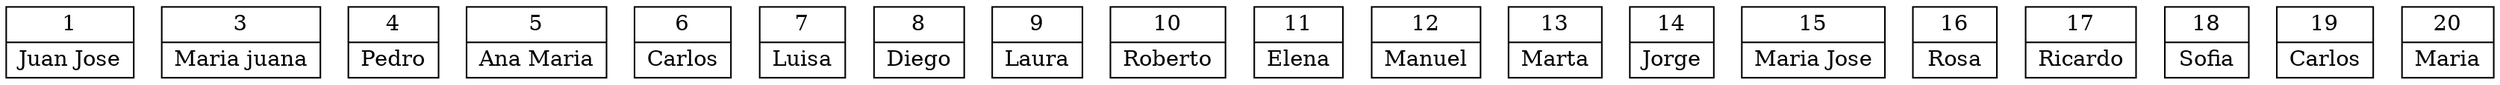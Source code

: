 digraph HashTable {
    node [shape=record];
    node1 [label="{<dpi>               1|<nombre>Juan Jose
}"];
    node3 [label="{<dpi>               3|<nombre>Maria juana
}"];
    node4 [label="{<dpi>               4|<nombre>Pedro
}"];
    node5 [label="{<dpi>               5|<nombre>Ana Maria
}"];
    node6 [label="{<dpi>               6|<nombre>Carlos
}"];
    node7 [label="{<dpi>               7|<nombre>Luisa
}"];
    node8 [label="{<dpi>               8|<nombre>Diego
}"];
    node9 [label="{<dpi>               9|<nombre>Laura
}"];
    node10 [label="{<dpi>              10|<nombre>Roberto
}"];
    node11 [label="{<dpi>              11|<nombre>Elena
}"];
    node12 [label="{<dpi>              12|<nombre>Manuel
}"];
    node13 [label="{<dpi>              13|<nombre>Marta
}"];
    node14 [label="{<dpi>              14|<nombre>Jorge
}"];
    node15 [label="{<dpi>              15|<nombre>Maria Jose
}"];
    node16 [label="{<dpi>              16|<nombre>Rosa
}"];
    node17 [label="{<dpi>              17|<nombre>Ricardo
}"];
    node18 [label="{<dpi>              18|<nombre>Sofia
}"];
    node19 [label="{<dpi>              19|<nombre>Carlos
}"];
    node20 [label="{<dpi>              20|<nombre>Maria
}"];
}
